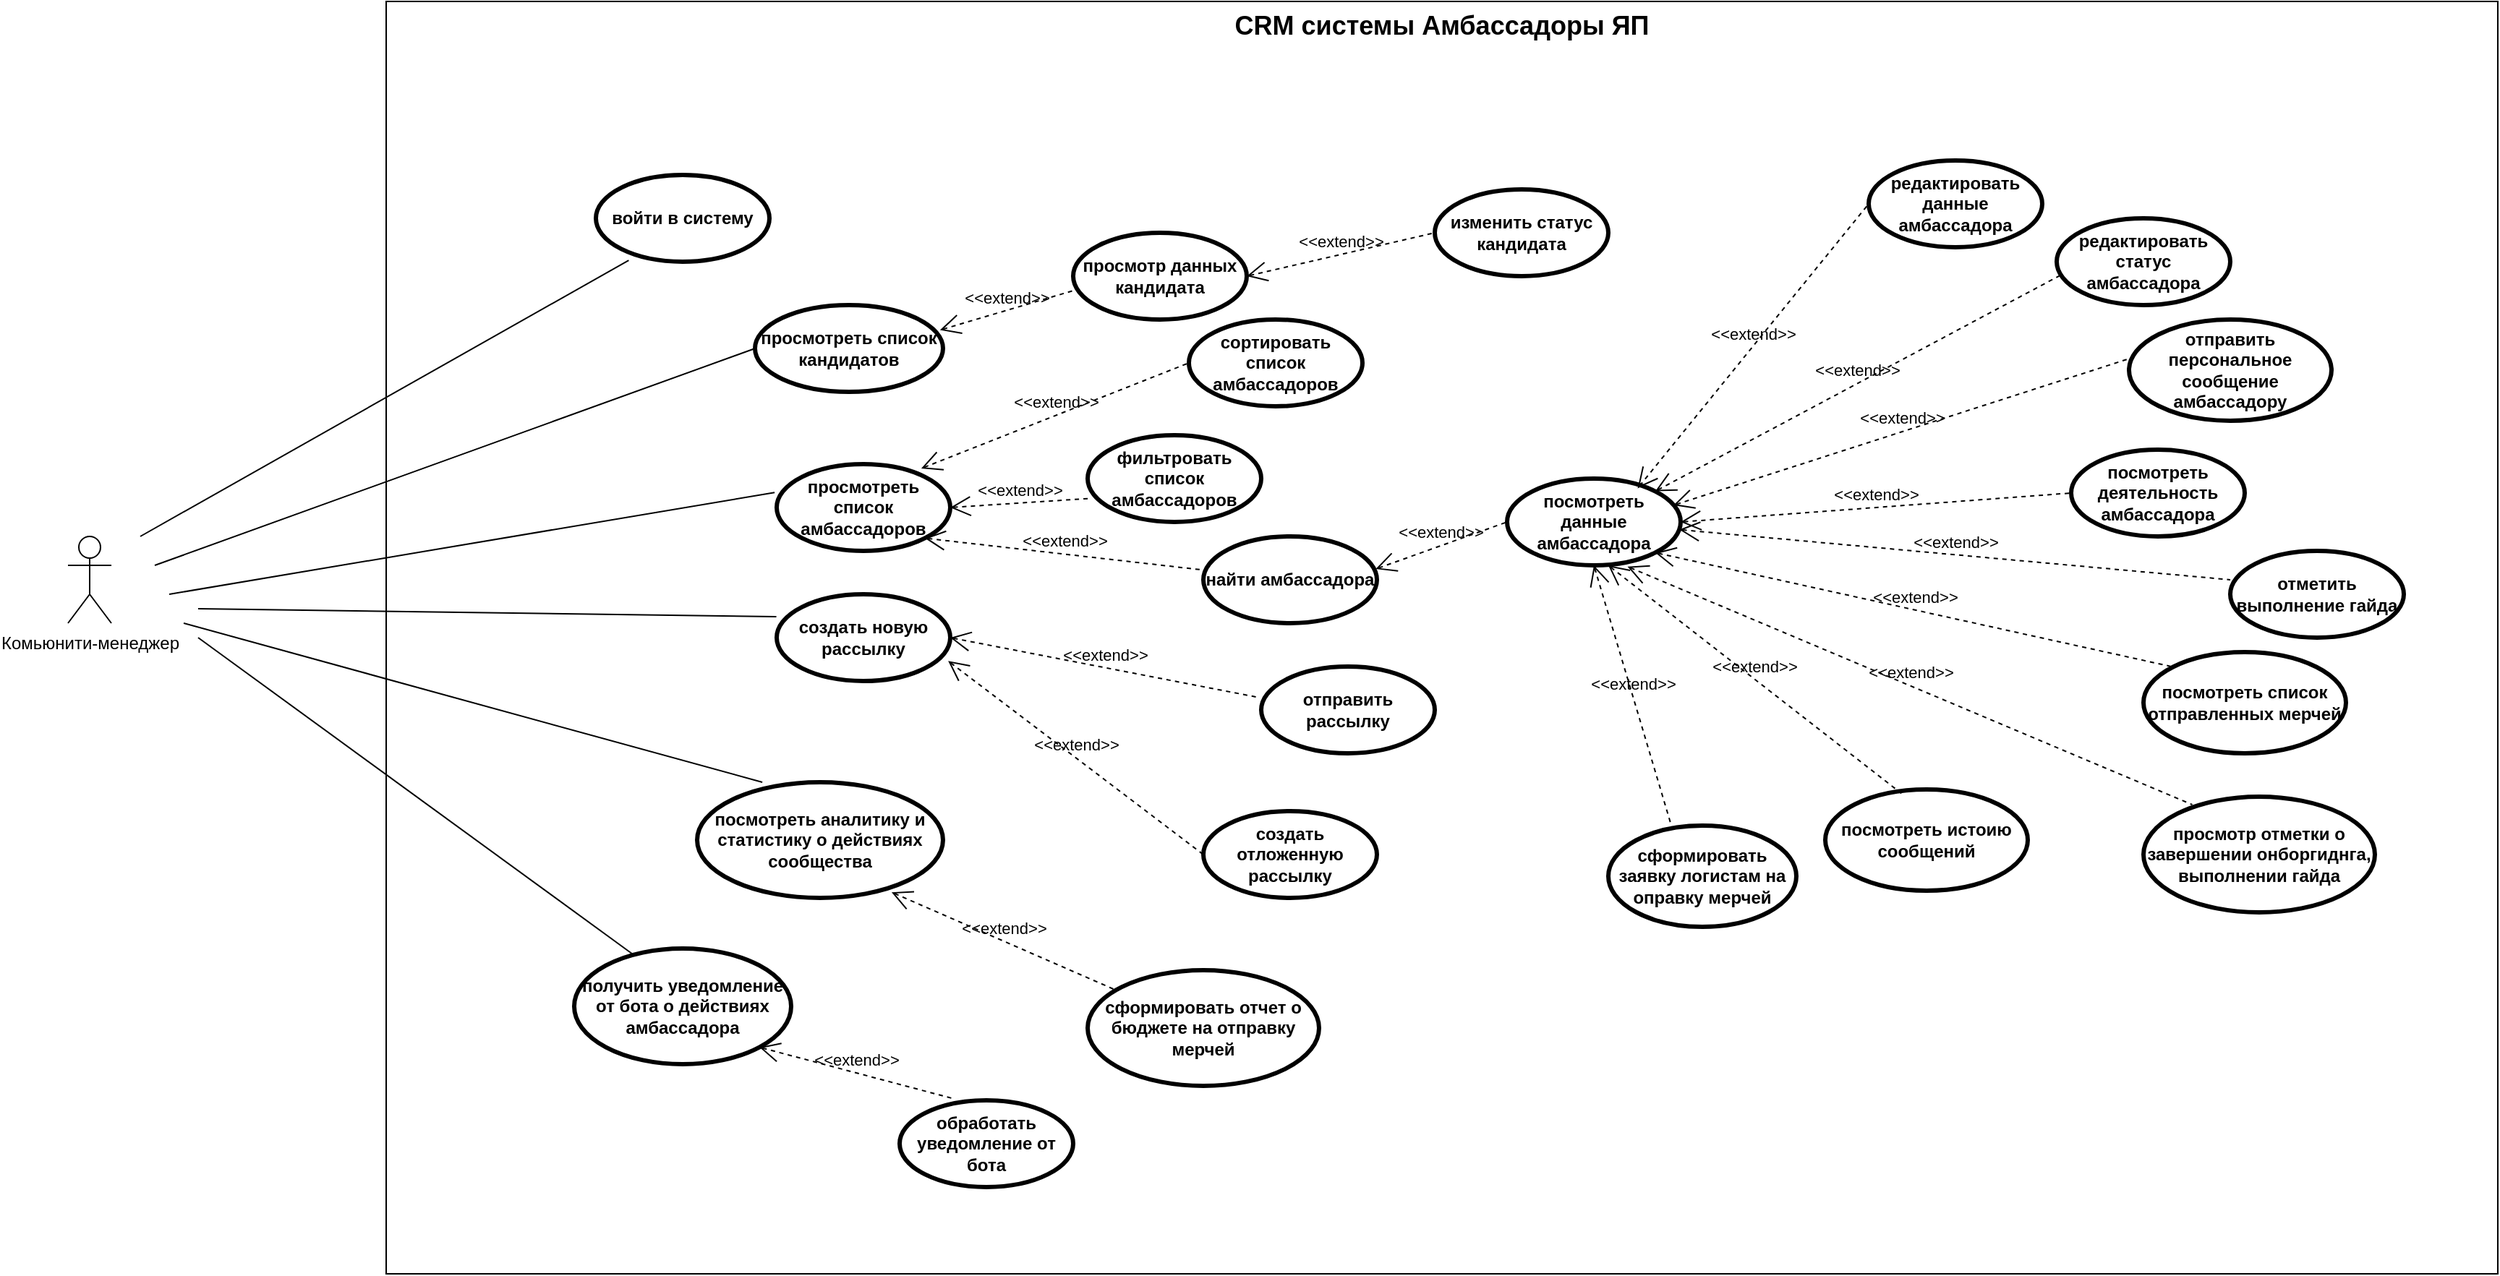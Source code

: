 <mxfile version="23.1.5" type="google">
  <diagram name="Страница — 1" id="7RUfhpWokUZlxbfUECD9">
    <mxGraphModel grid="1" page="1" gridSize="10" guides="1" tooltips="1" connect="1" arrows="1" fold="1" pageScale="1" pageWidth="827" pageHeight="1169" math="0" shadow="0">
      <root>
        <mxCell id="0" />
        <mxCell id="1" parent="0" />
        <mxCell id="E8bbPlfSSyInOrgIhCZK-62" value="&lt;font style=&quot;font-size: 18px;&quot;&gt;CRM системы Амбассадоры ЯП&lt;/font&gt;" style="shape=rect;html=1;verticalAlign=top;fontStyle=1;whiteSpace=wrap;align=center;" vertex="1" parent="1">
          <mxGeometry x="160" y="-140" width="1460" height="880" as="geometry" />
        </mxCell>
        <mxCell id="E8bbPlfSSyInOrgIhCZK-1" value="Комьюнити-менеджер" style="shape=umlActor;verticalLabelPosition=bottom;verticalAlign=top;html=1;outlineConnect=0;" vertex="1" parent="1">
          <mxGeometry x="-60" y="230" width="30" height="60" as="geometry" />
        </mxCell>
        <mxCell id="E8bbPlfSSyInOrgIhCZK-8" value="&amp;lt;&amp;lt;extend&amp;gt;&amp;gt;" style="edgeStyle=none;html=1;startArrow=open;endArrow=none;startSize=12;verticalAlign=bottom;dashed=1;labelBackgroundColor=none;rounded=0;entryX=0;entryY=0.667;entryDx=0;entryDy=0;exitX=0.984;exitY=0.288;exitDx=0;exitDy=0;entryPerimeter=0;exitPerimeter=0;" edge="1" parent="1" source="E8bbPlfSSyInOrgIhCZK-10" target="E8bbPlfSSyInOrgIhCZK-12">
          <mxGeometry width="160" relative="1" as="geometry">
            <mxPoint x="562" y="172" as="sourcePoint" />
            <mxPoint x="665" y="130" as="targetPoint" />
          </mxGeometry>
        </mxCell>
        <mxCell id="E8bbPlfSSyInOrgIhCZK-9" value="&amp;lt;&amp;lt;extend&amp;gt;&amp;gt;" style="edgeStyle=none;html=1;startArrow=open;endArrow=none;startSize=12;verticalAlign=bottom;dashed=1;labelBackgroundColor=none;rounded=0;entryX=0;entryY=0.5;entryDx=0;entryDy=0;exitX=1;exitY=0.5;exitDx=0;exitDy=0;" edge="1" parent="1" source="E8bbPlfSSyInOrgIhCZK-12" target="E8bbPlfSSyInOrgIhCZK-13">
          <mxGeometry width="160" relative="1" as="geometry">
            <mxPoint x="785" y="130" as="sourcePoint" />
            <mxPoint x="872" y="97.04" as="targetPoint" />
          </mxGeometry>
        </mxCell>
        <mxCell id="E8bbPlfSSyInOrgIhCZK-10" value="просмотреть список кандидатов" style="shape=ellipse;html=1;strokeWidth=3;fontStyle=1;whiteSpace=wrap;align=center;perimeter=ellipsePerimeter;" vertex="1" parent="1">
          <mxGeometry x="415" y="70" width="130" height="60" as="geometry" />
        </mxCell>
        <mxCell id="E8bbPlfSSyInOrgIhCZK-11" value="войти в систему" style="shape=ellipse;html=1;strokeWidth=3;fontStyle=1;whiteSpace=wrap;align=center;perimeter=ellipsePerimeter;" vertex="1" parent="1">
          <mxGeometry x="305" y="-20" width="120" height="60" as="geometry" />
        </mxCell>
        <mxCell id="E8bbPlfSSyInOrgIhCZK-12" value="просмотр данных кандидата" style="shape=ellipse;html=1;strokeWidth=3;fontStyle=1;whiteSpace=wrap;align=center;perimeter=ellipsePerimeter;" vertex="1" parent="1">
          <mxGeometry x="635" y="20" width="120" height="60" as="geometry" />
        </mxCell>
        <mxCell id="E8bbPlfSSyInOrgIhCZK-13" value="изменить статус кандидата" style="shape=ellipse;html=1;strokeWidth=3;fontStyle=1;whiteSpace=wrap;align=center;perimeter=ellipsePerimeter;" vertex="1" parent="1">
          <mxGeometry x="885" y="-10" width="120" height="60" as="geometry" />
        </mxCell>
        <mxCell id="E8bbPlfSSyInOrgIhCZK-14" value="просмотреть список амбассадоров" style="shape=ellipse;html=1;strokeWidth=3;fontStyle=1;whiteSpace=wrap;align=center;perimeter=ellipsePerimeter;" vertex="1" parent="1">
          <mxGeometry x="430" y="180" width="120" height="60" as="geometry" />
        </mxCell>
        <mxCell id="E8bbPlfSSyInOrgIhCZK-15" value="сортировать список амбассадоров" style="shape=ellipse;html=1;strokeWidth=3;fontStyle=1;whiteSpace=wrap;align=center;perimeter=ellipsePerimeter;" vertex="1" parent="1">
          <mxGeometry x="715" y="80" width="120" height="60" as="geometry" />
        </mxCell>
        <mxCell id="E8bbPlfSSyInOrgIhCZK-16" value="фильтровать список амбассадоров" style="shape=ellipse;html=1;strokeWidth=3;fontStyle=1;whiteSpace=wrap;align=center;perimeter=ellipsePerimeter;" vertex="1" parent="1">
          <mxGeometry x="645" y="160" width="120" height="60" as="geometry" />
        </mxCell>
        <mxCell id="E8bbPlfSSyInOrgIhCZK-17" value="найти амбассадора" style="shape=ellipse;html=1;strokeWidth=3;fontStyle=1;whiteSpace=wrap;align=center;perimeter=ellipsePerimeter;" vertex="1" parent="1">
          <mxGeometry x="725" y="230" width="120" height="60" as="geometry" />
        </mxCell>
        <mxCell id="E8bbPlfSSyInOrgIhCZK-18" value="&amp;lt;&amp;lt;extend&amp;gt;&amp;gt;" style="edgeStyle=none;html=1;startArrow=open;endArrow=none;startSize=12;verticalAlign=bottom;dashed=1;labelBackgroundColor=none;rounded=0;exitX=0.833;exitY=0.05;exitDx=0;exitDy=0;exitPerimeter=0;entryX=0;entryY=0.5;entryDx=0;entryDy=0;" edge="1" parent="1" source="E8bbPlfSSyInOrgIhCZK-14" target="E8bbPlfSSyInOrgIhCZK-15">
          <mxGeometry width="160" relative="1" as="geometry">
            <mxPoint x="535" y="200" as="sourcePoint" />
            <mxPoint x="695" y="200" as="targetPoint" />
          </mxGeometry>
        </mxCell>
        <mxCell id="E8bbPlfSSyInOrgIhCZK-19" value="&amp;lt;&amp;lt;extend&amp;gt;&amp;gt;" style="edgeStyle=none;html=1;startArrow=open;endArrow=none;startSize=12;verticalAlign=bottom;dashed=1;labelBackgroundColor=none;rounded=0;exitX=1;exitY=0.5;exitDx=0;exitDy=0;entryX=0.012;entryY=0.729;entryDx=0;entryDy=0;entryPerimeter=0;" edge="1" parent="1" source="E8bbPlfSSyInOrgIhCZK-14" target="E8bbPlfSSyInOrgIhCZK-16">
          <mxGeometry width="160" relative="1" as="geometry">
            <mxPoint x="535" y="200" as="sourcePoint" />
            <mxPoint x="695" y="200" as="targetPoint" />
          </mxGeometry>
        </mxCell>
        <mxCell id="E8bbPlfSSyInOrgIhCZK-20" value="&amp;lt;&amp;lt;extend&amp;gt;&amp;gt;" style="edgeStyle=none;html=1;startArrow=open;endArrow=none;startSize=12;verticalAlign=bottom;dashed=1;labelBackgroundColor=none;rounded=0;exitX=1;exitY=1;exitDx=0;exitDy=0;" edge="1" parent="1" source="E8bbPlfSSyInOrgIhCZK-14" target="E8bbPlfSSyInOrgIhCZK-17">
          <mxGeometry width="160" relative="1" as="geometry">
            <mxPoint x="537" y="301" as="sourcePoint" />
            <mxPoint x="695" y="200" as="targetPoint" />
          </mxGeometry>
        </mxCell>
        <mxCell id="E8bbPlfSSyInOrgIhCZK-21" value="создать новую рассылку" style="shape=ellipse;html=1;strokeWidth=3;fontStyle=1;whiteSpace=wrap;align=center;perimeter=ellipsePerimeter;" vertex="1" parent="1">
          <mxGeometry x="430" y="270" width="120" height="60" as="geometry" />
        </mxCell>
        <mxCell id="E8bbPlfSSyInOrgIhCZK-22" value="отправить рассылку" style="shape=ellipse;html=1;strokeWidth=3;fontStyle=1;whiteSpace=wrap;align=center;perimeter=ellipsePerimeter;" vertex="1" parent="1">
          <mxGeometry x="765" y="320" width="120" height="60" as="geometry" />
        </mxCell>
        <mxCell id="E8bbPlfSSyInOrgIhCZK-23" value="&amp;lt;&amp;lt;extend&amp;gt;&amp;gt;" style="edgeStyle=none;html=1;startArrow=open;endArrow=none;startSize=12;verticalAlign=bottom;dashed=1;labelBackgroundColor=none;rounded=0;exitX=1;exitY=0.5;exitDx=0;exitDy=0;entryX=-0.012;entryY=0.357;entryDx=0;entryDy=0;entryPerimeter=0;" edge="1" parent="1" source="E8bbPlfSSyInOrgIhCZK-21" target="E8bbPlfSSyInOrgIhCZK-22">
          <mxGeometry width="160" relative="1" as="geometry">
            <mxPoint x="565" y="310" as="sourcePoint" />
            <mxPoint x="725" y="310" as="targetPoint" />
          </mxGeometry>
        </mxCell>
        <mxCell id="E8bbPlfSSyInOrgIhCZK-24" value="создать отложенную рассылку" style="shape=ellipse;html=1;strokeWidth=3;fontStyle=1;whiteSpace=wrap;align=center;perimeter=ellipsePerimeter;" vertex="1" parent="1">
          <mxGeometry x="725" y="420" width="120" height="60" as="geometry" />
        </mxCell>
        <mxCell id="E8bbPlfSSyInOrgIhCZK-25" value="&amp;lt;&amp;lt;extend&amp;gt;&amp;gt;" style="edgeStyle=none;html=1;startArrow=open;endArrow=none;startSize=12;verticalAlign=bottom;dashed=1;labelBackgroundColor=none;rounded=0;exitX=0.988;exitY=0.769;exitDx=0;exitDy=0;entryX=0;entryY=0.5;entryDx=0;entryDy=0;exitPerimeter=0;" edge="1" parent="1" source="E8bbPlfSSyInOrgIhCZK-21" target="E8bbPlfSSyInOrgIhCZK-24">
          <mxGeometry width="160" relative="1" as="geometry">
            <mxPoint x="565" y="310" as="sourcePoint" />
            <mxPoint x="725" y="310" as="targetPoint" />
          </mxGeometry>
        </mxCell>
        <mxCell id="E8bbPlfSSyInOrgIhCZK-26" value="посмотреть истоию сообщений" style="shape=ellipse;html=1;strokeWidth=3;fontStyle=1;whiteSpace=wrap;align=center;perimeter=ellipsePerimeter;" vertex="1" parent="1">
          <mxGeometry x="1155" y="405" width="140" height="70" as="geometry" />
        </mxCell>
        <mxCell id="E8bbPlfSSyInOrgIhCZK-27" value="получить уведомление от бота о действиях амбассадора" style="shape=ellipse;html=1;strokeWidth=3;fontStyle=1;whiteSpace=wrap;align=center;perimeter=ellipsePerimeter;" vertex="1" parent="1">
          <mxGeometry x="290" y="515" width="150" height="80" as="geometry" />
        </mxCell>
        <mxCell id="E8bbPlfSSyInOrgIhCZK-28" value="обработать уведомление от бота" style="shape=ellipse;html=1;strokeWidth=3;fontStyle=1;whiteSpace=wrap;align=center;perimeter=ellipsePerimeter;" vertex="1" parent="1">
          <mxGeometry x="515" y="620" width="120" height="60" as="geometry" />
        </mxCell>
        <mxCell id="E8bbPlfSSyInOrgIhCZK-29" value="посмотреть данные амбассадора" style="shape=ellipse;html=1;strokeWidth=3;fontStyle=1;whiteSpace=wrap;align=center;perimeter=ellipsePerimeter;" vertex="1" parent="1">
          <mxGeometry x="935" y="190" width="120" height="60" as="geometry" />
        </mxCell>
        <mxCell id="E8bbPlfSSyInOrgIhCZK-30" value="редактировать данные амбассадора" style="shape=ellipse;html=1;strokeWidth=3;fontStyle=1;whiteSpace=wrap;align=center;perimeter=ellipsePerimeter;" vertex="1" parent="1">
          <mxGeometry x="1185" y="-30" width="120" height="60" as="geometry" />
        </mxCell>
        <mxCell id="E8bbPlfSSyInOrgIhCZK-31" value="редактировать статус амбассадора" style="shape=ellipse;html=1;strokeWidth=3;fontStyle=1;whiteSpace=wrap;align=center;perimeter=ellipsePerimeter;" vertex="1" parent="1">
          <mxGeometry x="1315" y="10" width="120" height="60" as="geometry" />
        </mxCell>
        <mxCell id="E8bbPlfSSyInOrgIhCZK-32" value="&amp;lt;&amp;lt;extend&amp;gt;&amp;gt;" style="edgeStyle=none;html=1;startArrow=open;endArrow=none;startSize=12;verticalAlign=bottom;dashed=1;labelBackgroundColor=none;rounded=0;exitX=0.993;exitY=0.376;exitDx=0;exitDy=0;exitPerimeter=0;entryX=0;entryY=0.5;entryDx=0;entryDy=0;" edge="1" parent="1" source="E8bbPlfSSyInOrgIhCZK-17" target="E8bbPlfSSyInOrgIhCZK-29">
          <mxGeometry width="160" relative="1" as="geometry">
            <mxPoint x="685" y="360" as="sourcePoint" />
            <mxPoint x="845" y="360" as="targetPoint" />
          </mxGeometry>
        </mxCell>
        <mxCell id="E8bbPlfSSyInOrgIhCZK-33" value="&amp;lt;&amp;lt;extend&amp;gt;&amp;gt;" style="edgeStyle=none;html=1;startArrow=open;endArrow=none;startSize=12;verticalAlign=bottom;dashed=1;labelBackgroundColor=none;rounded=0;entryX=0;entryY=0.5;entryDx=0;entryDy=0;exitX=0.752;exitY=0.112;exitDx=0;exitDy=0;exitPerimeter=0;" edge="1" parent="1" source="E8bbPlfSSyInOrgIhCZK-29" target="E8bbPlfSSyInOrgIhCZK-30">
          <mxGeometry width="160" relative="1" as="geometry">
            <mxPoint x="835" y="320" as="sourcePoint" />
            <mxPoint x="995" y="320" as="targetPoint" />
            <mxPoint as="offset" />
          </mxGeometry>
        </mxCell>
        <mxCell id="E8bbPlfSSyInOrgIhCZK-34" value="&amp;lt;&amp;lt;extend&amp;gt;&amp;gt;" style="edgeStyle=none;html=1;startArrow=open;endArrow=none;startSize=12;verticalAlign=bottom;dashed=1;labelBackgroundColor=none;rounded=0;entryX=0.017;entryY=0.661;entryDx=0;entryDy=0;entryPerimeter=0;exitX=1;exitY=0;exitDx=0;exitDy=0;" edge="1" parent="1" source="E8bbPlfSSyInOrgIhCZK-29" target="E8bbPlfSSyInOrgIhCZK-31">
          <mxGeometry width="160" relative="1" as="geometry">
            <mxPoint x="855" y="440" as="sourcePoint" />
            <mxPoint x="1015" y="440" as="targetPoint" />
          </mxGeometry>
        </mxCell>
        <mxCell id="E8bbPlfSSyInOrgIhCZK-35" value="отправить персональное сообщение амбассадору" style="shape=ellipse;html=1;strokeWidth=3;fontStyle=1;whiteSpace=wrap;align=center;perimeter=ellipsePerimeter;" vertex="1" parent="1">
          <mxGeometry x="1365" y="80" width="140" height="70" as="geometry" />
        </mxCell>
        <mxCell id="E8bbPlfSSyInOrgIhCZK-36" value="&amp;lt;&amp;lt;extend&amp;gt;&amp;gt;" style="edgeStyle=none;html=1;startArrow=open;endArrow=none;startSize=12;verticalAlign=bottom;dashed=1;labelBackgroundColor=none;rounded=0;entryX=0.017;entryY=0.376;entryDx=0;entryDy=0;entryPerimeter=0;exitX=0.958;exitY=0.308;exitDx=0;exitDy=0;exitPerimeter=0;" edge="1" parent="1" source="E8bbPlfSSyInOrgIhCZK-29" target="E8bbPlfSSyInOrgIhCZK-35">
          <mxGeometry width="160" relative="1" as="geometry">
            <mxPoint x="955" y="380" as="sourcePoint" />
            <mxPoint x="915" y="499.41" as="targetPoint" />
          </mxGeometry>
        </mxCell>
        <mxCell id="E8bbPlfSSyInOrgIhCZK-37" value="посмотреть деятельность амбассадора" style="shape=ellipse;html=1;strokeWidth=3;fontStyle=1;whiteSpace=wrap;align=center;perimeter=ellipsePerimeter;" vertex="1" parent="1">
          <mxGeometry x="1325" y="170" width="120" height="60" as="geometry" />
        </mxCell>
        <mxCell id="E8bbPlfSSyInOrgIhCZK-38" value="&amp;lt;&amp;lt;extend&amp;gt;&amp;gt;" style="edgeStyle=none;html=1;startArrow=open;endArrow=none;startSize=12;verticalAlign=bottom;dashed=1;labelBackgroundColor=none;rounded=0;exitX=1;exitY=0.5;exitDx=0;exitDy=0;entryX=0;entryY=0.5;entryDx=0;entryDy=0;" edge="1" parent="1" source="E8bbPlfSSyInOrgIhCZK-29" target="E8bbPlfSSyInOrgIhCZK-37">
          <mxGeometry width="160" relative="1" as="geometry">
            <mxPoint x="895" y="499.41" as="sourcePoint" />
            <mxPoint x="1055" y="499.41" as="targetPoint" />
          </mxGeometry>
        </mxCell>
        <mxCell id="E8bbPlfSSyInOrgIhCZK-39" value="отметить выполнение гайда" style="shape=ellipse;html=1;strokeWidth=3;fontStyle=1;whiteSpace=wrap;align=center;perimeter=ellipsePerimeter;" vertex="1" parent="1">
          <mxGeometry x="1435" y="240" width="120" height="60" as="geometry" />
        </mxCell>
        <mxCell id="E8bbPlfSSyInOrgIhCZK-40" value="&amp;lt;&amp;lt;extend&amp;gt;&amp;gt;" style="edgeStyle=none;html=1;startArrow=open;endArrow=none;startSize=12;verticalAlign=bottom;dashed=1;labelBackgroundColor=none;rounded=0;entryX=0;entryY=0.333;entryDx=0;entryDy=0;entryPerimeter=0;" edge="1" parent="1" source="E8bbPlfSSyInOrgIhCZK-29" target="E8bbPlfSSyInOrgIhCZK-39">
          <mxGeometry width="160" relative="1" as="geometry">
            <mxPoint x="865" y="499.41" as="sourcePoint" />
            <mxPoint x="1025" y="499.41" as="targetPoint" />
          </mxGeometry>
        </mxCell>
        <mxCell id="E8bbPlfSSyInOrgIhCZK-41" value="сформировать заявку логистам на оправку мерчей" style="shape=ellipse;html=1;strokeWidth=3;fontStyle=1;whiteSpace=wrap;align=center;perimeter=ellipsePerimeter;" vertex="1" parent="1">
          <mxGeometry x="1005" y="430" width="130" height="70" as="geometry" />
        </mxCell>
        <mxCell id="E8bbPlfSSyInOrgIhCZK-42" value="посмотреть список отправленных мерчей" style="shape=ellipse;html=1;strokeWidth=3;fontStyle=1;whiteSpace=wrap;align=center;perimeter=ellipsePerimeter;" vertex="1" parent="1">
          <mxGeometry x="1375" y="310" width="140" height="70" as="geometry" />
        </mxCell>
        <mxCell id="E8bbPlfSSyInOrgIhCZK-43" value="посмотреть аналитику и статистику о действиях сообщества" style="shape=ellipse;html=1;strokeWidth=3;fontStyle=1;whiteSpace=wrap;align=center;perimeter=ellipsePerimeter;" vertex="1" parent="1">
          <mxGeometry x="375" y="400" width="170" height="80" as="geometry" />
        </mxCell>
        <mxCell id="E8bbPlfSSyInOrgIhCZK-44" value="сформировать отчет о бюджете на отправку мерчей" style="shape=ellipse;html=1;strokeWidth=3;fontStyle=1;whiteSpace=wrap;align=center;perimeter=ellipsePerimeter;" vertex="1" parent="1">
          <mxGeometry x="645" y="530" width="160" height="80" as="geometry" />
        </mxCell>
        <mxCell id="E8bbPlfSSyInOrgIhCZK-45" value="просмотр отметки о завершении онборгиднга, выполнении гайда" style="shape=ellipse;html=1;strokeWidth=3;fontStyle=1;whiteSpace=wrap;align=center;perimeter=ellipsePerimeter;" vertex="1" parent="1">
          <mxGeometry x="1375" y="410" width="160" height="80" as="geometry" />
        </mxCell>
        <mxCell id="E8bbPlfSSyInOrgIhCZK-46" value="&amp;lt;&amp;lt;extend&amp;gt;&amp;gt;" style="edgeStyle=none;html=1;startArrow=open;endArrow=none;startSize=12;verticalAlign=bottom;dashed=1;labelBackgroundColor=none;rounded=0;exitX=1;exitY=1;exitDx=0;exitDy=0;entryX=0;entryY=0;entryDx=0;entryDy=0;" edge="1" parent="1" source="E8bbPlfSSyInOrgIhCZK-29" target="E8bbPlfSSyInOrgIhCZK-42">
          <mxGeometry width="160" relative="1" as="geometry">
            <mxPoint x="935" y="450" as="sourcePoint" />
            <mxPoint x="1095" y="450" as="targetPoint" />
          </mxGeometry>
        </mxCell>
        <mxCell id="E8bbPlfSSyInOrgIhCZK-47" value="&amp;lt;&amp;lt;extend&amp;gt;&amp;gt;" style="edgeStyle=none;html=1;startArrow=open;endArrow=none;startSize=12;verticalAlign=bottom;dashed=1;labelBackgroundColor=none;rounded=0;entryX=0.211;entryY=0.069;entryDx=0;entryDy=0;entryPerimeter=0;exitX=0.694;exitY=1.014;exitDx=0;exitDy=0;exitPerimeter=0;" edge="1" parent="1" source="E8bbPlfSSyInOrgIhCZK-29" target="E8bbPlfSSyInOrgIhCZK-45">
          <mxGeometry width="160" relative="1" as="geometry">
            <mxPoint x="935" y="450" as="sourcePoint" />
            <mxPoint x="1095" y="450" as="targetPoint" />
          </mxGeometry>
        </mxCell>
        <mxCell id="E8bbPlfSSyInOrgIhCZK-48" value="" style="edgeStyle=none;html=1;endArrow=none;verticalAlign=bottom;rounded=0;entryX=0.189;entryY=0.984;entryDx=0;entryDy=0;entryPerimeter=0;" edge="1" parent="1" target="E8bbPlfSSyInOrgIhCZK-11">
          <mxGeometry width="160" relative="1" as="geometry">
            <mxPoint x="-10" y="230" as="sourcePoint" />
            <mxPoint x="450" y="170" as="targetPoint" />
          </mxGeometry>
        </mxCell>
        <mxCell id="E8bbPlfSSyInOrgIhCZK-49" value="" style="edgeStyle=none;html=1;endArrow=none;verticalAlign=bottom;rounded=0;entryX=0;entryY=0.5;entryDx=0;entryDy=0;" edge="1" parent="1" target="E8bbPlfSSyInOrgIhCZK-10">
          <mxGeometry width="160" relative="1" as="geometry">
            <mxPoint y="250" as="sourcePoint" />
            <mxPoint x="450" y="170" as="targetPoint" />
          </mxGeometry>
        </mxCell>
        <mxCell id="E8bbPlfSSyInOrgIhCZK-50" value="" style="edgeStyle=none;html=1;endArrow=none;verticalAlign=bottom;rounded=0;entryX=-0.012;entryY=0.327;entryDx=0;entryDy=0;entryPerimeter=0;" edge="1" parent="1" target="E8bbPlfSSyInOrgIhCZK-14">
          <mxGeometry width="160" relative="1" as="geometry">
            <mxPoint x="10" y="270" as="sourcePoint" />
            <mxPoint x="450" y="170" as="targetPoint" />
          </mxGeometry>
        </mxCell>
        <mxCell id="E8bbPlfSSyInOrgIhCZK-52" value="" style="edgeStyle=none;html=1;endArrow=none;verticalAlign=bottom;rounded=0;entryX=-0.002;entryY=0.259;entryDx=0;entryDy=0;entryPerimeter=0;" edge="1" parent="1" target="E8bbPlfSSyInOrgIhCZK-21">
          <mxGeometry width="160" relative="1" as="geometry">
            <mxPoint x="30" y="280" as="sourcePoint" />
            <mxPoint x="560" y="380" as="targetPoint" />
          </mxGeometry>
        </mxCell>
        <mxCell id="E8bbPlfSSyInOrgIhCZK-55" value="&amp;lt;&amp;lt;extend&amp;gt;&amp;gt;" style="edgeStyle=none;html=1;startArrow=open;endArrow=none;startSize=12;verticalAlign=bottom;dashed=1;labelBackgroundColor=none;rounded=0;exitX=0.5;exitY=1;exitDx=0;exitDy=0;entryX=0.337;entryY=0.012;entryDx=0;entryDy=0;entryPerimeter=0;" edge="1" parent="1" source="E8bbPlfSSyInOrgIhCZK-29" target="E8bbPlfSSyInOrgIhCZK-41">
          <mxGeometry width="160" relative="1" as="geometry">
            <mxPoint x="1185" y="330" as="sourcePoint" />
            <mxPoint x="1345" y="330" as="targetPoint" />
          </mxGeometry>
        </mxCell>
        <mxCell id="E8bbPlfSSyInOrgIhCZK-57" value="" style="edgeStyle=none;html=1;endArrow=none;verticalAlign=bottom;rounded=0;entryX=0.265;entryY=0;entryDx=0;entryDy=0;entryPerimeter=0;" edge="1" parent="1" target="E8bbPlfSSyInOrgIhCZK-43">
          <mxGeometry width="160" relative="1" as="geometry">
            <mxPoint x="20" y="290" as="sourcePoint" />
            <mxPoint x="210" y="410" as="targetPoint" />
          </mxGeometry>
        </mxCell>
        <mxCell id="E8bbPlfSSyInOrgIhCZK-58" value="&amp;lt;&amp;lt;extend&amp;gt;&amp;gt;" style="edgeStyle=none;html=1;startArrow=open;endArrow=none;startSize=12;verticalAlign=bottom;dashed=1;labelBackgroundColor=none;rounded=0;exitX=0.791;exitY=0.951;exitDx=0;exitDy=0;exitPerimeter=0;" edge="1" parent="1" source="E8bbPlfSSyInOrgIhCZK-43" target="E8bbPlfSSyInOrgIhCZK-44">
          <mxGeometry width="160" relative="1" as="geometry">
            <mxPoint x="485" y="520" as="sourcePoint" />
            <mxPoint x="645" y="520" as="targetPoint" />
          </mxGeometry>
        </mxCell>
        <mxCell id="E8bbPlfSSyInOrgIhCZK-59" value="" style="edgeStyle=none;html=1;endArrow=none;verticalAlign=bottom;rounded=0;entryX=0.275;entryY=0.056;entryDx=0;entryDy=0;entryPerimeter=0;" edge="1" parent="1" target="E8bbPlfSSyInOrgIhCZK-27">
          <mxGeometry width="160" relative="1" as="geometry">
            <mxPoint x="30" y="300" as="sourcePoint" />
            <mxPoint x="230" y="540" as="targetPoint" />
          </mxGeometry>
        </mxCell>
        <mxCell id="E8bbPlfSSyInOrgIhCZK-60" value="&amp;lt;&amp;lt;extend&amp;gt;&amp;gt;" style="edgeStyle=none;html=1;startArrow=open;endArrow=none;startSize=12;verticalAlign=bottom;dashed=1;labelBackgroundColor=none;rounded=0;entryX=0.311;entryY=-0.019;entryDx=0;entryDy=0;entryPerimeter=0;exitX=1;exitY=1;exitDx=0;exitDy=0;" edge="1" parent="1" source="E8bbPlfSSyInOrgIhCZK-27" target="E8bbPlfSSyInOrgIhCZK-28">
          <mxGeometry width="160" relative="1" as="geometry">
            <mxPoint x="385" y="595" as="sourcePoint" />
            <mxPoint x="545" y="595" as="targetPoint" />
          </mxGeometry>
        </mxCell>
        <mxCell id="E8bbPlfSSyInOrgIhCZK-61" value="&amp;lt;&amp;lt;extend&amp;gt;&amp;gt;" style="edgeStyle=none;html=1;startArrow=open;endArrow=none;startSize=12;verticalAlign=bottom;dashed=1;labelBackgroundColor=none;rounded=0;entryX=0.376;entryY=0.039;entryDx=0;entryDy=0;entryPerimeter=0;exitX=0.583;exitY=1;exitDx=0;exitDy=0;exitPerimeter=0;" edge="1" parent="1" source="E8bbPlfSSyInOrgIhCZK-29" target="E8bbPlfSSyInOrgIhCZK-26">
          <mxGeometry width="160" relative="1" as="geometry">
            <mxPoint x="1055" y="360" as="sourcePoint" />
            <mxPoint x="1215" y="360" as="targetPoint" />
          </mxGeometry>
        </mxCell>
      </root>
    </mxGraphModel>
  </diagram>
</mxfile>
